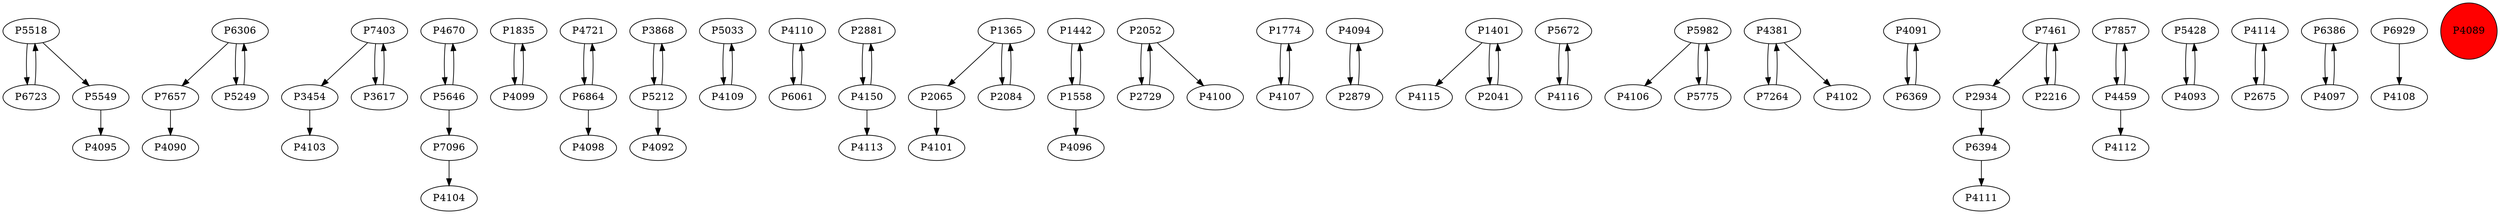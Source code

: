 digraph {
	P5549 -> P4095
	P6306 -> P7657
	P7403 -> P3454
	P4670 -> P5646
	P1835 -> P4099
	P4721 -> P6864
	P3868 -> P5212
	P5033 -> P4109
	P5646 -> P7096
	P4110 -> P6061
	P3454 -> P4103
	P2881 -> P4150
	P1365 -> P2065
	P1442 -> P1558
	P2052 -> P2729
	P5212 -> P3868
	P6723 -> P5518
	P7096 -> P4104
	P1774 -> P4107
	P6864 -> P4098
	P7657 -> P4090
	P2065 -> P4101
	P2729 -> P2052
	P4107 -> P1774
	P4094 -> P2879
	P1401 -> P4115
	P5672 -> P4116
	P5982 -> P4106
	P1558 -> P1442
	P4381 -> P7264
	P6306 -> P5249
	P4091 -> P6369
	P2934 -> P6394
	P7857 -> P4459
	P5428 -> P4093
	P4114 -> P2675
	P2052 -> P4100
	P6394 -> P4111
	P4116 -> P5672
	P4459 -> P7857
	P5212 -> P4092
	P5646 -> P4670
	P4150 -> P4113
	P6386 -> P4097
	P3617 -> P7403
	P5518 -> P5549
	P1401 -> P2041
	P7403 -> P3617
	P6864 -> P4721
	P7461 -> P2216
	P4109 -> P5033
	P2084 -> P1365
	P1365 -> P2084
	P4381 -> P4102
	P6929 -> P4108
	P5518 -> P6723
	P6061 -> P4110
	P4459 -> P4112
	P2216 -> P7461
	P5775 -> P5982
	P7264 -> P4381
	P4097 -> P6386
	P2879 -> P4094
	P4093 -> P5428
	P5982 -> P5775
	P7461 -> P2934
	P2041 -> P1401
	P5249 -> P6306
	P2675 -> P4114
	P6369 -> P4091
	P4150 -> P2881
	P4099 -> P1835
	P1558 -> P4096
	P4089 [shape=circle]
	P4089 [style=filled]
	P4089 [fillcolor=red]
}